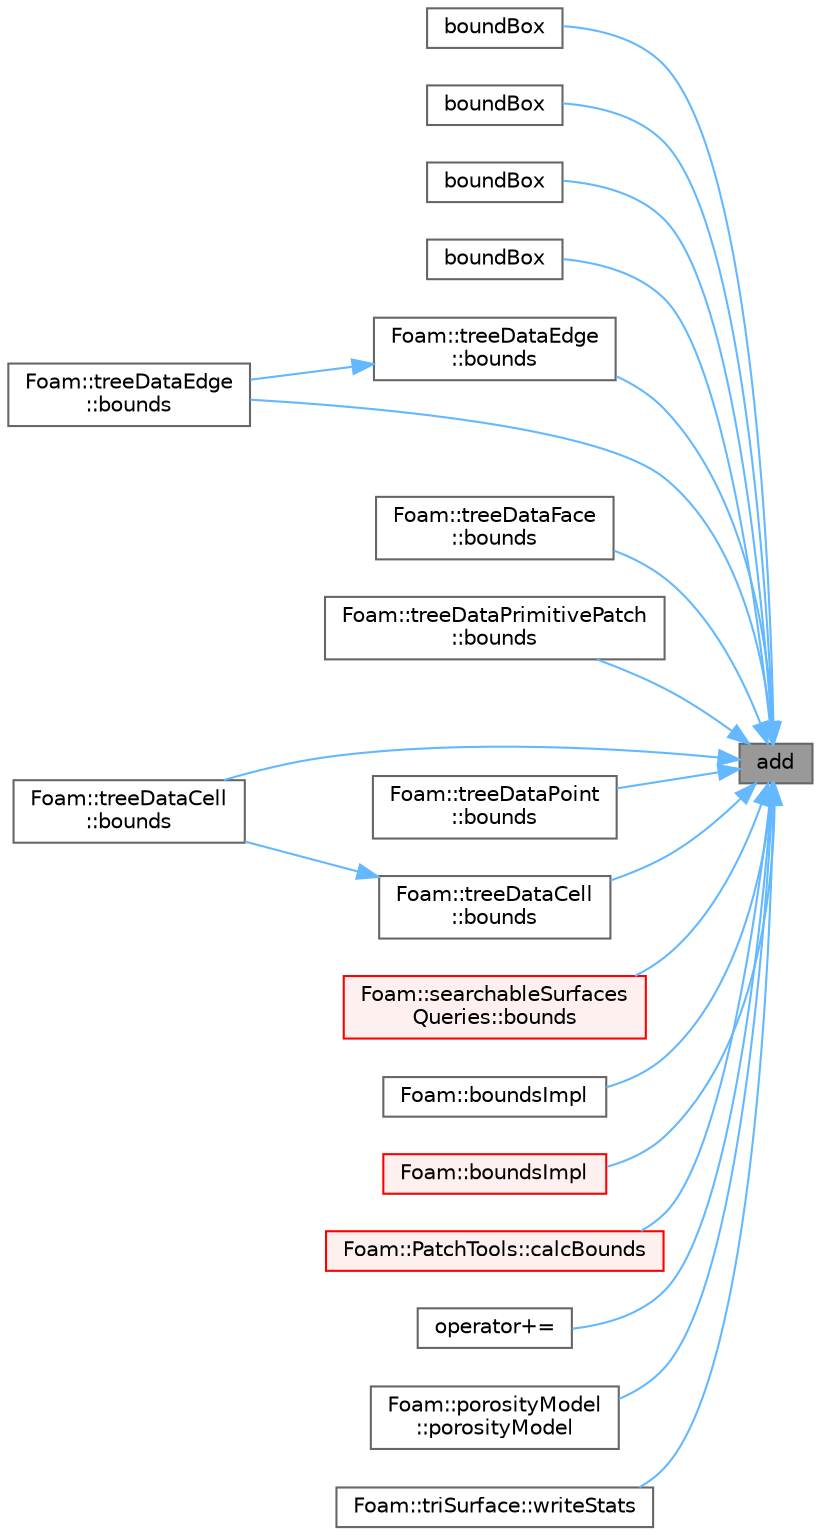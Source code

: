 digraph "add"
{
 // LATEX_PDF_SIZE
  bgcolor="transparent";
  edge [fontname=Helvetica,fontsize=10,labelfontname=Helvetica,labelfontsize=10];
  node [fontname=Helvetica,fontsize=10,shape=box,height=0.2,width=0.4];
  rankdir="RL";
  Node1 [id="Node000001",label="add",height=0.2,width=0.4,color="gray40", fillcolor="grey60", style="filled", fontcolor="black",tooltip=" "];
  Node1 -> Node2 [id="edge1_Node000001_Node000002",dir="back",color="steelblue1",style="solid",tooltip=" "];
  Node2 [id="Node000002",label="boundBox",height=0.2,width=0.4,color="grey40", fillcolor="white", style="filled",URL="$classFoam_1_1boundBox.html#a9cbbd8325eaa25173a3908a346e3017a",tooltip=" "];
  Node1 -> Node3 [id="edge2_Node000001_Node000003",dir="back",color="steelblue1",style="solid",tooltip=" "];
  Node3 [id="Node000003",label="boundBox",height=0.2,width=0.4,color="grey40", fillcolor="white", style="filled",URL="$classFoam_1_1boundBox.html#ab53abb0736974ac368e11fa901556793",tooltip=" "];
  Node1 -> Node4 [id="edge3_Node000001_Node000004",dir="back",color="steelblue1",style="solid",tooltip=" "];
  Node4 [id="Node000004",label="boundBox",height=0.2,width=0.4,color="grey40", fillcolor="white", style="filled",URL="$classFoam_1_1boundBox.html#ad4d13bf6c30ed73911e9866e11a80d79",tooltip=" "];
  Node1 -> Node5 [id="edge4_Node000001_Node000005",dir="back",color="steelblue1",style="solid",tooltip=" "];
  Node5 [id="Node000005",label="boundBox",height=0.2,width=0.4,color="grey40", fillcolor="white", style="filled",URL="$classFoam_1_1boundBox.html#a6eac5fd16db61a04af4852cadb222bf4",tooltip=" "];
  Node1 -> Node6 [id="edge5_Node000001_Node000006",dir="back",color="steelblue1",style="solid",tooltip=" "];
  Node6 [id="Node000006",label="Foam::treeDataEdge\l::bounds",height=0.2,width=0.4,color="grey40", fillcolor="white", style="filled",URL="$classFoam_1_1treeDataEdge.html#a2f20658a48fcffc61686eb2dad94c3f4",tooltip=" "];
  Node6 -> Node7 [id="edge6_Node000006_Node000007",dir="back",color="steelblue1",style="solid",tooltip=" "];
  Node7 [id="Node000007",label="Foam::treeDataEdge\l::bounds",height=0.2,width=0.4,color="grey40", fillcolor="white", style="filled",URL="$classFoam_1_1treeDataEdge.html#a7e51a0f1862f2c0f17a83e2054faad91",tooltip=" "];
  Node1 -> Node8 [id="edge7_Node000001_Node000008",dir="back",color="steelblue1",style="solid",tooltip=" "];
  Node8 [id="Node000008",label="Foam::treeDataFace\l::bounds",height=0.2,width=0.4,color="grey40", fillcolor="white", style="filled",URL="$classFoam_1_1treeDataFace.html#a7e51a0f1862f2c0f17a83e2054faad91",tooltip=" "];
  Node1 -> Node9 [id="edge8_Node000001_Node000009",dir="back",color="steelblue1",style="solid",tooltip=" "];
  Node9 [id="Node000009",label="Foam::treeDataPrimitivePatch\l::bounds",height=0.2,width=0.4,color="grey40", fillcolor="white", style="filled",URL="$classFoam_1_1treeDataPrimitivePatch.html#a7e51a0f1862f2c0f17a83e2054faad91",tooltip=" "];
  Node1 -> Node10 [id="edge9_Node000001_Node000010",dir="back",color="steelblue1",style="solid",tooltip=" "];
  Node10 [id="Node000010",label="Foam::treeDataCell\l::bounds",height=0.2,width=0.4,color="grey40", fillcolor="white", style="filled",URL="$classFoam_1_1treeDataCell.html#a7e51a0f1862f2c0f17a83e2054faad91",tooltip=" "];
  Node1 -> Node7 [id="edge10_Node000001_Node000007",dir="back",color="steelblue1",style="solid",tooltip=" "];
  Node1 -> Node11 [id="edge11_Node000001_Node000011",dir="back",color="steelblue1",style="solid",tooltip=" "];
  Node11 [id="Node000011",label="Foam::treeDataPoint\l::bounds",height=0.2,width=0.4,color="grey40", fillcolor="white", style="filled",URL="$classFoam_1_1treeDataPoint.html#a7e51a0f1862f2c0f17a83e2054faad91",tooltip=" "];
  Node1 -> Node12 [id="edge12_Node000001_Node000012",dir="back",color="steelblue1",style="solid",tooltip=" "];
  Node12 [id="Node000012",label="Foam::treeDataCell\l::bounds",height=0.2,width=0.4,color="grey40", fillcolor="white", style="filled",URL="$classFoam_1_1treeDataCell.html#ac344b939d2828cc8626e3d5b43bf8000",tooltip=" "];
  Node12 -> Node10 [id="edge13_Node000012_Node000010",dir="back",color="steelblue1",style="solid",tooltip=" "];
  Node1 -> Node13 [id="edge14_Node000001_Node000013",dir="back",color="steelblue1",style="solid",tooltip=" "];
  Node13 [id="Node000013",label="Foam::searchableSurfaces\lQueries::bounds",height=0.2,width=0.4,color="red", fillcolor="#FFF0F0", style="filled",URL="$classFoam_1_1searchableSurfacesQueries.html#af37f449a063c136418b2c4a7946f03f5",tooltip=" "];
  Node1 -> Node17 [id="edge15_Node000001_Node000017",dir="back",color="steelblue1",style="solid",tooltip=" "];
  Node17 [id="Node000017",label="Foam::boundsImpl",height=0.2,width=0.4,color="grey40", fillcolor="white", style="filled",URL="$namespaceFoam.html#acf9bc92d24335ad40afcfcefc9ee9179",tooltip=" "];
  Node1 -> Node18 [id="edge16_Node000001_Node000018",dir="back",color="steelblue1",style="solid",tooltip=" "];
  Node18 [id="Node000018",label="Foam::boundsImpl",height=0.2,width=0.4,color="red", fillcolor="#FFF0F0", style="filled",URL="$namespaceFoam.html#a323e282d5619576b94dc805098900d98",tooltip=" "];
  Node1 -> Node23 [id="edge17_Node000001_Node000023",dir="back",color="steelblue1",style="solid",tooltip=" "];
  Node23 [id="Node000023",label="Foam::PatchTools::calcBounds",height=0.2,width=0.4,color="red", fillcolor="#FFF0F0", style="filled",URL="$classFoam_1_1PatchTools.html#af66dbb4b111d18d07e3d90654565ec0b",tooltip=" "];
  Node1 -> Node31 [id="edge18_Node000001_Node000031",dir="back",color="steelblue1",style="solid",tooltip=" "];
  Node31 [id="Node000031",label="operator+=",height=0.2,width=0.4,color="grey40", fillcolor="white", style="filled",URL="$classFoam_1_1boundBox.html#a327ec200d448a8b524ea3d0ff41f7639",tooltip=" "];
  Node1 -> Node32 [id="edge19_Node000001_Node000032",dir="back",color="steelblue1",style="solid",tooltip=" "];
  Node32 [id="Node000032",label="Foam::porosityModel\l::porosityModel",height=0.2,width=0.4,color="grey40", fillcolor="white", style="filled",URL="$classFoam_1_1porosityModel.html#ac16cdaf3da7d1fcb7c3220ab9ab06c10",tooltip=" "];
  Node1 -> Node33 [id="edge20_Node000001_Node000033",dir="back",color="steelblue1",style="solid",tooltip=" "];
  Node33 [id="Node000033",label="Foam::triSurface::writeStats",height=0.2,width=0.4,color="grey40", fillcolor="white", style="filled",URL="$classFoam_1_1triSurface.html#abcdb99a5c0073642de36f2a8b03e92c2",tooltip=" "];
}
